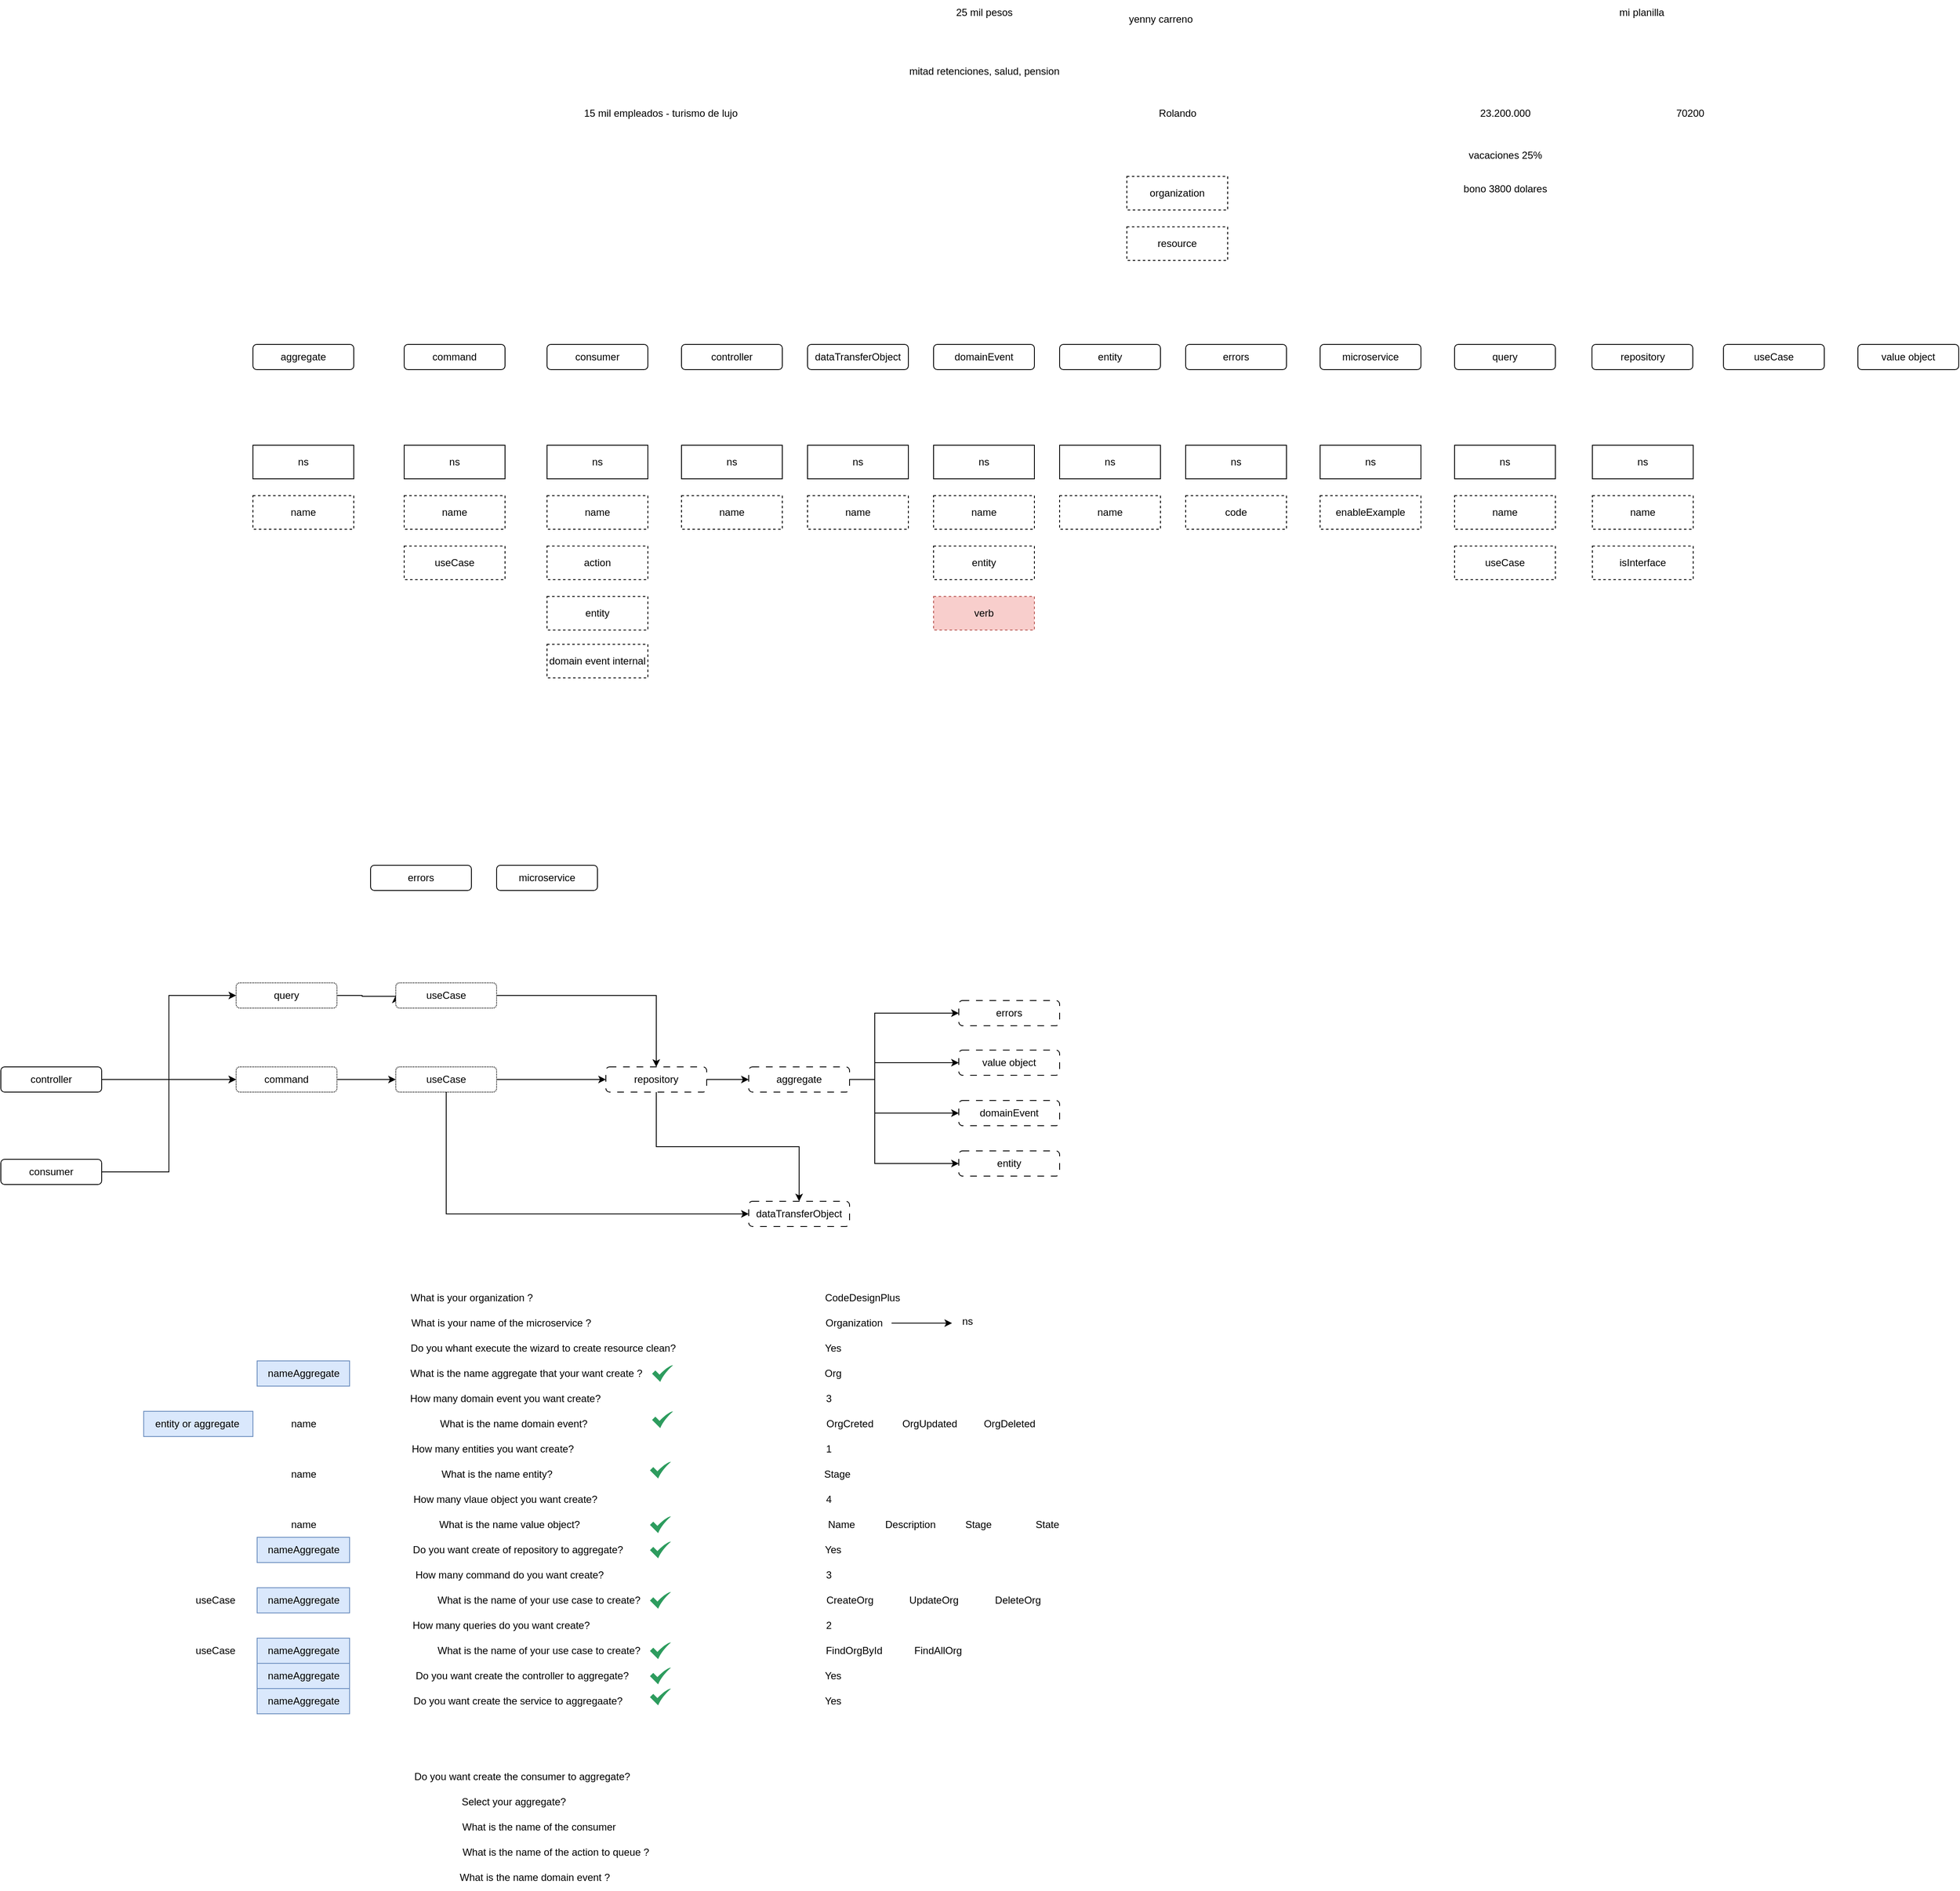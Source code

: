 <mxfile version="24.7.8">
  <diagram name="Page-1" id="wzWaHLDUTRp2b82V1Pae">
    <mxGraphModel dx="2603" dy="836" grid="1" gridSize="10" guides="1" tooltips="1" connect="1" arrows="1" fold="1" page="1" pageScale="1" pageWidth="1169" pageHeight="827" math="0" shadow="0">
      <root>
        <mxCell id="0" />
        <mxCell id="1" parent="0" />
        <mxCell id="sY5elDIqDR5LSqiKP0fA-1" value="organization" style="rounded=0;whiteSpace=wrap;html=1;dashed=1;" parent="1" vertex="1">
          <mxGeometry x="1140" y="230" width="120" height="40" as="geometry" />
        </mxCell>
        <mxCell id="sY5elDIqDR5LSqiKP0fA-2" value="resource" style="rounded=0;whiteSpace=wrap;html=1;dashed=1;" parent="1" vertex="1">
          <mxGeometry x="1140" y="290" width="120" height="40" as="geometry" />
        </mxCell>
        <mxCell id="sY5elDIqDR5LSqiKP0fA-3" value="aggregate" style="rounded=1;whiteSpace=wrap;html=1;" parent="1" vertex="1">
          <mxGeometry x="100" y="430" width="120" height="30" as="geometry" />
        </mxCell>
        <mxCell id="sY5elDIqDR5LSqiKP0fA-4" value="ns" style="rounded=0;whiteSpace=wrap;html=1;" parent="1" vertex="1">
          <mxGeometry x="100" y="550" width="120" height="40" as="geometry" />
        </mxCell>
        <mxCell id="sY5elDIqDR5LSqiKP0fA-5" value="command" style="rounded=1;whiteSpace=wrap;html=1;" parent="1" vertex="1">
          <mxGeometry x="280" y="430" width="120" height="30" as="geometry" />
        </mxCell>
        <mxCell id="sY5elDIqDR5LSqiKP0fA-6" value="consumer" style="rounded=1;whiteSpace=wrap;html=1;" parent="1" vertex="1">
          <mxGeometry x="450" y="430" width="120" height="30" as="geometry" />
        </mxCell>
        <mxCell id="sY5elDIqDR5LSqiKP0fA-7" value="controller" style="rounded=1;whiteSpace=wrap;html=1;" parent="1" vertex="1">
          <mxGeometry x="610" y="430" width="120" height="30" as="geometry" />
        </mxCell>
        <mxCell id="sY5elDIqDR5LSqiKP0fA-8" value="dataTransferObject" style="rounded=1;whiteSpace=wrap;html=1;" parent="1" vertex="1">
          <mxGeometry x="760" y="430" width="120" height="30" as="geometry" />
        </mxCell>
        <mxCell id="sY5elDIqDR5LSqiKP0fA-10" value="domainEvent" style="rounded=1;whiteSpace=wrap;html=1;" parent="1" vertex="1">
          <mxGeometry x="910" y="430" width="120" height="30" as="geometry" />
        </mxCell>
        <mxCell id="sY5elDIqDR5LSqiKP0fA-11" value="entity" style="rounded=1;whiteSpace=wrap;html=1;" parent="1" vertex="1">
          <mxGeometry x="1060" y="430" width="120" height="30" as="geometry" />
        </mxCell>
        <mxCell id="sY5elDIqDR5LSqiKP0fA-12" value="errors" style="rounded=1;whiteSpace=wrap;html=1;" parent="1" vertex="1">
          <mxGeometry x="1210" y="430" width="120" height="30" as="geometry" />
        </mxCell>
        <mxCell id="sY5elDIqDR5LSqiKP0fA-13" value="microservice" style="rounded=1;whiteSpace=wrap;html=1;" parent="1" vertex="1">
          <mxGeometry x="1370" y="430" width="120" height="30" as="geometry" />
        </mxCell>
        <mxCell id="sY5elDIqDR5LSqiKP0fA-15" value="query" style="rounded=1;whiteSpace=wrap;html=1;" parent="1" vertex="1">
          <mxGeometry x="1530" y="430" width="120" height="30" as="geometry" />
        </mxCell>
        <mxCell id="sY5elDIqDR5LSqiKP0fA-16" value="repository" style="rounded=1;whiteSpace=wrap;html=1;" parent="1" vertex="1">
          <mxGeometry x="1693.5" y="430" width="120" height="30" as="geometry" />
        </mxCell>
        <mxCell id="sY5elDIqDR5LSqiKP0fA-17" value="useCase" style="rounded=1;whiteSpace=wrap;html=1;" parent="1" vertex="1">
          <mxGeometry x="1850" y="430" width="120" height="30" as="geometry" />
        </mxCell>
        <mxCell id="sY5elDIqDR5LSqiKP0fA-18" value="value object" style="rounded=1;whiteSpace=wrap;html=1;" parent="1" vertex="1">
          <mxGeometry x="2010" y="430" width="120" height="30" as="geometry" />
        </mxCell>
        <mxCell id="sY5elDIqDR5LSqiKP0fA-23" value="name" style="rounded=0;whiteSpace=wrap;html=1;dashed=1;" parent="1" vertex="1">
          <mxGeometry x="100" y="610" width="120" height="40" as="geometry" />
        </mxCell>
        <mxCell id="sY5elDIqDR5LSqiKP0fA-24" value="ns" style="rounded=0;whiteSpace=wrap;html=1;" parent="1" vertex="1">
          <mxGeometry x="280" y="550" width="120" height="40" as="geometry" />
        </mxCell>
        <mxCell id="sY5elDIqDR5LSqiKP0fA-25" value="name" style="rounded=0;whiteSpace=wrap;html=1;dashed=1;" parent="1" vertex="1">
          <mxGeometry x="280" y="610" width="120" height="40" as="geometry" />
        </mxCell>
        <mxCell id="sY5elDIqDR5LSqiKP0fA-26" value="useCase" style="rounded=0;whiteSpace=wrap;html=1;dashed=1;" parent="1" vertex="1">
          <mxGeometry x="280" y="670" width="120" height="40" as="geometry" />
        </mxCell>
        <mxCell id="sY5elDIqDR5LSqiKP0fA-27" value="ns" style="rounded=0;whiteSpace=wrap;html=1;" parent="1" vertex="1">
          <mxGeometry x="450" y="550" width="120" height="40" as="geometry" />
        </mxCell>
        <mxCell id="sY5elDIqDR5LSqiKP0fA-28" value="name" style="rounded=0;whiteSpace=wrap;html=1;dashed=1;" parent="1" vertex="1">
          <mxGeometry x="450" y="610" width="120" height="40" as="geometry" />
        </mxCell>
        <mxCell id="sY5elDIqDR5LSqiKP0fA-29" value="action" style="rounded=0;whiteSpace=wrap;html=1;dashed=1;" parent="1" vertex="1">
          <mxGeometry x="450" y="670" width="120" height="40" as="geometry" />
        </mxCell>
        <mxCell id="sY5elDIqDR5LSqiKP0fA-30" value="entity" style="rounded=0;whiteSpace=wrap;html=1;dashed=1;" parent="1" vertex="1">
          <mxGeometry x="450" y="730" width="120" height="40" as="geometry" />
        </mxCell>
        <mxCell id="sY5elDIqDR5LSqiKP0fA-31" value="ns" style="rounded=0;whiteSpace=wrap;html=1;" parent="1" vertex="1">
          <mxGeometry x="610" y="550" width="120" height="40" as="geometry" />
        </mxCell>
        <mxCell id="sY5elDIqDR5LSqiKP0fA-32" value="name" style="rounded=0;whiteSpace=wrap;html=1;dashed=1;" parent="1" vertex="1">
          <mxGeometry x="610" y="610" width="120" height="40" as="geometry" />
        </mxCell>
        <mxCell id="sY5elDIqDR5LSqiKP0fA-35" value="ns" style="rounded=0;whiteSpace=wrap;html=1;" parent="1" vertex="1">
          <mxGeometry x="760" y="550" width="120" height="40" as="geometry" />
        </mxCell>
        <mxCell id="sY5elDIqDR5LSqiKP0fA-36" value="name" style="rounded=0;whiteSpace=wrap;html=1;dashed=1;" parent="1" vertex="1">
          <mxGeometry x="760" y="610" width="120" height="40" as="geometry" />
        </mxCell>
        <mxCell id="sY5elDIqDR5LSqiKP0fA-37" value="ns" style="rounded=0;whiteSpace=wrap;html=1;" parent="1" vertex="1">
          <mxGeometry x="910" y="550" width="120" height="40" as="geometry" />
        </mxCell>
        <mxCell id="sY5elDIqDR5LSqiKP0fA-38" value="name" style="rounded=0;whiteSpace=wrap;html=1;dashed=1;" parent="1" vertex="1">
          <mxGeometry x="910" y="610" width="120" height="40" as="geometry" />
        </mxCell>
        <mxCell id="sY5elDIqDR5LSqiKP0fA-39" value="entity" style="rounded=0;whiteSpace=wrap;html=1;dashed=1;" parent="1" vertex="1">
          <mxGeometry x="910" y="670" width="120" height="40" as="geometry" />
        </mxCell>
        <mxCell id="sY5elDIqDR5LSqiKP0fA-40" value="verb" style="rounded=0;whiteSpace=wrap;html=1;dashed=1;fillColor=#f8cecc;strokeColor=#b85450;" parent="1" vertex="1">
          <mxGeometry x="910" y="730" width="120" height="40" as="geometry" />
        </mxCell>
        <mxCell id="sY5elDIqDR5LSqiKP0fA-41" value="ns" style="rounded=0;whiteSpace=wrap;html=1;" parent="1" vertex="1">
          <mxGeometry x="1060" y="550" width="120" height="40" as="geometry" />
        </mxCell>
        <mxCell id="sY5elDIqDR5LSqiKP0fA-42" value="name" style="rounded=0;whiteSpace=wrap;html=1;dashed=1;" parent="1" vertex="1">
          <mxGeometry x="1060" y="610" width="120" height="40" as="geometry" />
        </mxCell>
        <mxCell id="sY5elDIqDR5LSqiKP0fA-43" value="ns" style="rounded=0;whiteSpace=wrap;html=1;" parent="1" vertex="1">
          <mxGeometry x="1210" y="550" width="120" height="40" as="geometry" />
        </mxCell>
        <mxCell id="sY5elDIqDR5LSqiKP0fA-44" value="code" style="rounded=0;whiteSpace=wrap;html=1;dashed=1;" parent="1" vertex="1">
          <mxGeometry x="1210" y="610" width="120" height="40" as="geometry" />
        </mxCell>
        <mxCell id="sY5elDIqDR5LSqiKP0fA-45" value="ns" style="rounded=0;whiteSpace=wrap;html=1;" parent="1" vertex="1">
          <mxGeometry x="1370" y="550" width="120" height="40" as="geometry" />
        </mxCell>
        <mxCell id="sY5elDIqDR5LSqiKP0fA-46" value="enableExample" style="rounded=0;whiteSpace=wrap;html=1;dashed=1;" parent="1" vertex="1">
          <mxGeometry x="1370" y="610" width="120" height="40" as="geometry" />
        </mxCell>
        <mxCell id="sY5elDIqDR5LSqiKP0fA-48" value="ns" style="rounded=0;whiteSpace=wrap;html=1;" parent="1" vertex="1">
          <mxGeometry x="1530" y="550" width="120" height="40" as="geometry" />
        </mxCell>
        <mxCell id="sY5elDIqDR5LSqiKP0fA-49" value="useCase" style="rounded=0;whiteSpace=wrap;html=1;dashed=1;" parent="1" vertex="1">
          <mxGeometry x="1530" y="670" width="120" height="40" as="geometry" />
        </mxCell>
        <mxCell id="sY5elDIqDR5LSqiKP0fA-50" value="ns" style="rounded=0;whiteSpace=wrap;html=1;" parent="1" vertex="1">
          <mxGeometry x="1694" y="550" width="120" height="40" as="geometry" />
        </mxCell>
        <mxCell id="sY5elDIqDR5LSqiKP0fA-51" value="isInterface" style="rounded=0;whiteSpace=wrap;html=1;dashed=1;" parent="1" vertex="1">
          <mxGeometry x="1694" y="670" width="120" height="40" as="geometry" />
        </mxCell>
        <mxCell id="sY5elDIqDR5LSqiKP0fA-53" value="name" style="rounded=0;whiteSpace=wrap;html=1;dashed=1;" parent="1" vertex="1">
          <mxGeometry x="1694" y="610" width="120" height="40" as="geometry" />
        </mxCell>
        <mxCell id="sY5elDIqDR5LSqiKP0fA-54" value="name" style="rounded=0;whiteSpace=wrap;html=1;dashed=1;" parent="1" vertex="1">
          <mxGeometry x="1530" y="610" width="120" height="40" as="geometry" />
        </mxCell>
        <mxCell id="sY5elDIqDR5LSqiKP0fA-56" value="Rolando" style="text;html=1;align=center;verticalAlign=middle;resizable=0;points=[];autosize=1;strokeColor=none;fillColor=none;" parent="1" vertex="1">
          <mxGeometry x="1165" y="140" width="70" height="30" as="geometry" />
        </mxCell>
        <mxCell id="sY5elDIqDR5LSqiKP0fA-58" value="15 mil empleados - turismo de lujo" style="text;html=1;align=center;verticalAlign=middle;resizable=0;points=[];autosize=1;strokeColor=none;fillColor=none;" parent="1" vertex="1">
          <mxGeometry x="480" y="140" width="210" height="30" as="geometry" />
        </mxCell>
        <mxCell id="sY5elDIqDR5LSqiKP0fA-59" value="23.200.000" style="text;html=1;align=center;verticalAlign=middle;resizable=0;points=[];autosize=1;strokeColor=none;fillColor=none;" parent="1" vertex="1">
          <mxGeometry x="1550" y="140" width="80" height="30" as="geometry" />
        </mxCell>
        <mxCell id="sY5elDIqDR5LSqiKP0fA-60" value="bono 3800 dolares" style="text;html=1;align=center;verticalAlign=middle;resizable=0;points=[];autosize=1;strokeColor=none;fillColor=none;" parent="1" vertex="1">
          <mxGeometry x="1530" y="230" width="120" height="30" as="geometry" />
        </mxCell>
        <mxCell id="sY5elDIqDR5LSqiKP0fA-61" value="vacaciones 25%" style="text;html=1;align=center;verticalAlign=middle;resizable=0;points=[];autosize=1;strokeColor=none;fillColor=none;" parent="1" vertex="1">
          <mxGeometry x="1535" y="190" width="110" height="30" as="geometry" />
        </mxCell>
        <mxCell id="sY5elDIqDR5LSqiKP0fA-62" value="70200" style="text;html=1;align=center;verticalAlign=middle;resizable=0;points=[];autosize=1;strokeColor=none;fillColor=none;" parent="1" vertex="1">
          <mxGeometry x="1780" y="140" width="60" height="30" as="geometry" />
        </mxCell>
        <mxCell id="sY5elDIqDR5LSqiKP0fA-63" value="mi planilla&amp;nbsp;" style="text;html=1;align=center;verticalAlign=middle;resizable=0;points=[];autosize=1;strokeColor=none;fillColor=none;" parent="1" vertex="1">
          <mxGeometry x="1714" y="20" width="80" height="30" as="geometry" />
        </mxCell>
        <mxCell id="sY5elDIqDR5LSqiKP0fA-64" value="mitad retenciones, salud, pension" style="text;html=1;align=center;verticalAlign=middle;resizable=0;points=[];autosize=1;strokeColor=none;fillColor=none;" parent="1" vertex="1">
          <mxGeometry x="870" y="90" width="200" height="30" as="geometry" />
        </mxCell>
        <mxCell id="sY5elDIqDR5LSqiKP0fA-65" value="25 mil pesos" style="text;html=1;align=center;verticalAlign=middle;resizable=0;points=[];autosize=1;strokeColor=none;fillColor=none;" parent="1" vertex="1">
          <mxGeometry x="925" y="20" width="90" height="30" as="geometry" />
        </mxCell>
        <mxCell id="sY5elDIqDR5LSqiKP0fA-66" value="yenny carreno" style="text;html=1;align=center;verticalAlign=middle;resizable=0;points=[];autosize=1;strokeColor=none;fillColor=none;" parent="1" vertex="1">
          <mxGeometry x="1130" y="28" width="100" height="30" as="geometry" />
        </mxCell>
        <mxCell id="wtg2LbB6esUIouC4Uuoj-15" style="edgeStyle=orthogonalEdgeStyle;rounded=0;orthogonalLoop=1;jettySize=auto;html=1;exitX=1;exitY=0.5;exitDx=0;exitDy=0;entryX=0;entryY=0.5;entryDx=0;entryDy=0;" edge="1" parent="1" source="wtg2LbB6esUIouC4Uuoj-1" target="wtg2LbB6esUIouC4Uuoj-6">
          <mxGeometry relative="1" as="geometry">
            <Array as="points">
              <mxPoint x="840" y="1305" />
              <mxPoint x="840" y="1345" />
            </Array>
          </mxGeometry>
        </mxCell>
        <mxCell id="wtg2LbB6esUIouC4Uuoj-18" style="edgeStyle=orthogonalEdgeStyle;rounded=0;orthogonalLoop=1;jettySize=auto;html=1;exitX=1;exitY=0.5;exitDx=0;exitDy=0;entryX=0;entryY=0.5;entryDx=0;entryDy=0;" edge="1" parent="1" source="wtg2LbB6esUIouC4Uuoj-1" target="wtg2LbB6esUIouC4Uuoj-7">
          <mxGeometry relative="1" as="geometry">
            <Array as="points">
              <mxPoint x="840" y="1305" />
              <mxPoint x="840" y="1405" />
            </Array>
          </mxGeometry>
        </mxCell>
        <mxCell id="wtg2LbB6esUIouC4Uuoj-19" style="edgeStyle=orthogonalEdgeStyle;rounded=0;orthogonalLoop=1;jettySize=auto;html=1;exitX=1;exitY=0.5;exitDx=0;exitDy=0;entryX=0;entryY=0.5;entryDx=0;entryDy=0;" edge="1" parent="1" source="wtg2LbB6esUIouC4Uuoj-1" target="wtg2LbB6esUIouC4Uuoj-13">
          <mxGeometry relative="1" as="geometry">
            <Array as="points">
              <mxPoint x="840" y="1305" />
              <mxPoint x="840" y="1285" />
            </Array>
          </mxGeometry>
        </mxCell>
        <mxCell id="wtg2LbB6esUIouC4Uuoj-21" style="edgeStyle=orthogonalEdgeStyle;rounded=0;orthogonalLoop=1;jettySize=auto;html=1;exitX=1;exitY=0.5;exitDx=0;exitDy=0;entryX=0;entryY=0.5;entryDx=0;entryDy=0;" edge="1" parent="1" source="wtg2LbB6esUIouC4Uuoj-1" target="wtg2LbB6esUIouC4Uuoj-20">
          <mxGeometry relative="1" as="geometry">
            <Array as="points">
              <mxPoint x="840" y="1305" />
              <mxPoint x="840" y="1226" />
            </Array>
          </mxGeometry>
        </mxCell>
        <mxCell id="wtg2LbB6esUIouC4Uuoj-1" value="aggregate" style="rounded=1;whiteSpace=wrap;html=1;dashed=1;dashPattern=8 8;" vertex="1" parent="1">
          <mxGeometry x="690" y="1290" width="120" height="30" as="geometry" />
        </mxCell>
        <mxCell id="wtg2LbB6esUIouC4Uuoj-36" style="edgeStyle=orthogonalEdgeStyle;rounded=0;orthogonalLoop=1;jettySize=auto;html=1;exitX=1;exitY=0.5;exitDx=0;exitDy=0;" edge="1" parent="1" source="wtg2LbB6esUIouC4Uuoj-2" target="wtg2LbB6esUIouC4Uuoj-12">
          <mxGeometry relative="1" as="geometry" />
        </mxCell>
        <mxCell id="wtg2LbB6esUIouC4Uuoj-2" value="command" style="rounded=1;whiteSpace=wrap;html=1;dashed=1;dashPattern=1 1;" vertex="1" parent="1">
          <mxGeometry x="80" y="1290" width="120" height="30" as="geometry" />
        </mxCell>
        <mxCell id="wtg2LbB6esUIouC4Uuoj-27" style="edgeStyle=orthogonalEdgeStyle;rounded=0;orthogonalLoop=1;jettySize=auto;html=1;entryX=0;entryY=0.5;entryDx=0;entryDy=0;" edge="1" parent="1" source="wtg2LbB6esUIouC4Uuoj-3" target="wtg2LbB6esUIouC4Uuoj-2">
          <mxGeometry relative="1" as="geometry" />
        </mxCell>
        <mxCell id="wtg2LbB6esUIouC4Uuoj-3" value="consumer" style="rounded=1;whiteSpace=wrap;html=1;" vertex="1" parent="1">
          <mxGeometry x="-200" y="1400" width="120" height="30" as="geometry" />
        </mxCell>
        <mxCell id="wtg2LbB6esUIouC4Uuoj-26" style="edgeStyle=orthogonalEdgeStyle;rounded=0;orthogonalLoop=1;jettySize=auto;html=1;entryX=0;entryY=0.5;entryDx=0;entryDy=0;" edge="1" parent="1" source="wtg2LbB6esUIouC4Uuoj-4" target="wtg2LbB6esUIouC4Uuoj-2">
          <mxGeometry relative="1" as="geometry" />
        </mxCell>
        <mxCell id="wtg2LbB6esUIouC4Uuoj-28" style="edgeStyle=orthogonalEdgeStyle;rounded=0;orthogonalLoop=1;jettySize=auto;html=1;exitX=1;exitY=0.5;exitDx=0;exitDy=0;entryX=0;entryY=0.5;entryDx=0;entryDy=0;" edge="1" parent="1" source="wtg2LbB6esUIouC4Uuoj-4" target="wtg2LbB6esUIouC4Uuoj-10">
          <mxGeometry relative="1" as="geometry" />
        </mxCell>
        <mxCell id="wtg2LbB6esUIouC4Uuoj-4" value="controller" style="rounded=1;whiteSpace=wrap;html=1;" vertex="1" parent="1">
          <mxGeometry x="-200" y="1290" width="120" height="30" as="geometry" />
        </mxCell>
        <mxCell id="wtg2LbB6esUIouC4Uuoj-5" value="dataTransferObject" style="rounded=1;whiteSpace=wrap;html=1;dashed=1;dashPattern=8 8;" vertex="1" parent="1">
          <mxGeometry x="690" y="1450" width="120" height="30" as="geometry" />
        </mxCell>
        <mxCell id="wtg2LbB6esUIouC4Uuoj-6" value="domainEvent" style="rounded=1;whiteSpace=wrap;html=1;dashed=1;dashPattern=8 8;" vertex="1" parent="1">
          <mxGeometry x="940" y="1330" width="120" height="30" as="geometry" />
        </mxCell>
        <mxCell id="wtg2LbB6esUIouC4Uuoj-7" value="entity" style="rounded=1;whiteSpace=wrap;html=1;dashed=1;dashPattern=8 8;" vertex="1" parent="1">
          <mxGeometry x="940" y="1390" width="120" height="30" as="geometry" />
        </mxCell>
        <mxCell id="wtg2LbB6esUIouC4Uuoj-8" value="errors" style="rounded=1;whiteSpace=wrap;html=1;" vertex="1" parent="1">
          <mxGeometry x="240" y="1050" width="120" height="30" as="geometry" />
        </mxCell>
        <mxCell id="wtg2LbB6esUIouC4Uuoj-9" value="microservice" style="rounded=1;whiteSpace=wrap;html=1;" vertex="1" parent="1">
          <mxGeometry x="390" y="1050" width="120" height="30" as="geometry" />
        </mxCell>
        <mxCell id="wtg2LbB6esUIouC4Uuoj-39" style="edgeStyle=orthogonalEdgeStyle;rounded=0;orthogonalLoop=1;jettySize=auto;html=1;exitX=1;exitY=0.5;exitDx=0;exitDy=0;entryX=0;entryY=0.5;entryDx=0;entryDy=0;" edge="1" parent="1" source="wtg2LbB6esUIouC4Uuoj-10" target="wtg2LbB6esUIouC4Uuoj-40">
          <mxGeometry relative="1" as="geometry">
            <mxPoint x="250" y="1205" as="targetPoint" />
            <Array as="points">
              <mxPoint x="230" y="1205" />
              <mxPoint x="230" y="1206" />
            </Array>
          </mxGeometry>
        </mxCell>
        <mxCell id="wtg2LbB6esUIouC4Uuoj-10" value="query" style="rounded=1;whiteSpace=wrap;html=1;dashed=1;dashPattern=1 1;" vertex="1" parent="1">
          <mxGeometry x="80" y="1190" width="120" height="30" as="geometry" />
        </mxCell>
        <mxCell id="wtg2LbB6esUIouC4Uuoj-22" style="edgeStyle=orthogonalEdgeStyle;rounded=0;orthogonalLoop=1;jettySize=auto;html=1;entryX=0;entryY=0.5;entryDx=0;entryDy=0;" edge="1" parent="1" source="wtg2LbB6esUIouC4Uuoj-11" target="wtg2LbB6esUIouC4Uuoj-1">
          <mxGeometry relative="1" as="geometry" />
        </mxCell>
        <mxCell id="wtg2LbB6esUIouC4Uuoj-43" style="edgeStyle=orthogonalEdgeStyle;rounded=0;orthogonalLoop=1;jettySize=auto;html=1;exitX=0.5;exitY=1;exitDx=0;exitDy=0;entryX=0.5;entryY=0;entryDx=0;entryDy=0;" edge="1" parent="1" source="wtg2LbB6esUIouC4Uuoj-11" target="wtg2LbB6esUIouC4Uuoj-5">
          <mxGeometry relative="1" as="geometry" />
        </mxCell>
        <mxCell id="wtg2LbB6esUIouC4Uuoj-11" value="repository" style="rounded=1;whiteSpace=wrap;html=1;dashed=1;dashPattern=8 8;" vertex="1" parent="1">
          <mxGeometry x="520" y="1290" width="120" height="30" as="geometry" />
        </mxCell>
        <mxCell id="wtg2LbB6esUIouC4Uuoj-34" style="edgeStyle=orthogonalEdgeStyle;rounded=0;orthogonalLoop=1;jettySize=auto;html=1;exitX=1;exitY=0.5;exitDx=0;exitDy=0;" edge="1" parent="1" source="wtg2LbB6esUIouC4Uuoj-12" target="wtg2LbB6esUIouC4Uuoj-11">
          <mxGeometry relative="1" as="geometry" />
        </mxCell>
        <mxCell id="wtg2LbB6esUIouC4Uuoj-44" style="edgeStyle=orthogonalEdgeStyle;rounded=0;orthogonalLoop=1;jettySize=auto;html=1;exitX=0.5;exitY=1;exitDx=0;exitDy=0;entryX=0;entryY=0.5;entryDx=0;entryDy=0;" edge="1" parent="1" source="wtg2LbB6esUIouC4Uuoj-12" target="wtg2LbB6esUIouC4Uuoj-5">
          <mxGeometry relative="1" as="geometry" />
        </mxCell>
        <mxCell id="wtg2LbB6esUIouC4Uuoj-12" value="useCase" style="rounded=1;whiteSpace=wrap;html=1;dashed=1;dashPattern=1 1;" vertex="1" parent="1">
          <mxGeometry x="270" y="1290" width="120" height="30" as="geometry" />
        </mxCell>
        <mxCell id="wtg2LbB6esUIouC4Uuoj-13" value="value object" style="rounded=1;whiteSpace=wrap;html=1;dashed=1;dashPattern=8 8;" vertex="1" parent="1">
          <mxGeometry x="940" y="1270" width="120" height="30" as="geometry" />
        </mxCell>
        <mxCell id="wtg2LbB6esUIouC4Uuoj-20" value="errors" style="rounded=1;whiteSpace=wrap;html=1;dashed=1;dashPattern=8 8;" vertex="1" parent="1">
          <mxGeometry x="940" y="1211" width="120" height="30" as="geometry" />
        </mxCell>
        <mxCell id="wtg2LbB6esUIouC4Uuoj-42" style="edgeStyle=orthogonalEdgeStyle;rounded=0;orthogonalLoop=1;jettySize=auto;html=1;exitX=1;exitY=0.5;exitDx=0;exitDy=0;" edge="1" parent="1" source="wtg2LbB6esUIouC4Uuoj-40" target="wtg2LbB6esUIouC4Uuoj-11">
          <mxGeometry relative="1" as="geometry" />
        </mxCell>
        <mxCell id="wtg2LbB6esUIouC4Uuoj-40" value="useCase" style="rounded=1;whiteSpace=wrap;html=1;dashed=1;dashPattern=1 1;" vertex="1" parent="1">
          <mxGeometry x="270" y="1190" width="120" height="30" as="geometry" />
        </mxCell>
        <mxCell id="wtg2LbB6esUIouC4Uuoj-45" value="What is your organization ?" style="text;html=1;align=center;verticalAlign=middle;resizable=0;points=[];autosize=1;strokeColor=none;fillColor=none;" vertex="1" parent="1">
          <mxGeometry x="275" y="1550" width="170" height="30" as="geometry" />
        </mxCell>
        <mxCell id="wtg2LbB6esUIouC4Uuoj-46" value="What is your name of the microservice ?" style="text;html=1;align=center;verticalAlign=middle;resizable=0;points=[];autosize=1;strokeColor=none;fillColor=none;" vertex="1" parent="1">
          <mxGeometry x="275" y="1580" width="240" height="30" as="geometry" />
        </mxCell>
        <mxCell id="wtg2LbB6esUIouC4Uuoj-47" value="Do you whant execute the wizard to create resource clean?" style="text;html=1;align=center;verticalAlign=middle;resizable=0;points=[];autosize=1;strokeColor=none;fillColor=none;" vertex="1" parent="1">
          <mxGeometry x="275" y="1610" width="340" height="30" as="geometry" />
        </mxCell>
        <mxCell id="wtg2LbB6esUIouC4Uuoj-48" value="What is the name aggregate that your want create ?" style="text;html=1;align=center;verticalAlign=middle;resizable=0;points=[];autosize=1;strokeColor=none;fillColor=none;" vertex="1" parent="1">
          <mxGeometry x="275" y="1640" width="300" height="30" as="geometry" />
        </mxCell>
        <mxCell id="wtg2LbB6esUIouC4Uuoj-49" value="How many domain event you want create?" style="text;html=1;align=center;verticalAlign=middle;resizable=0;points=[];autosize=1;strokeColor=none;fillColor=none;" vertex="1" parent="1">
          <mxGeometry x="275" y="1670" width="250" height="30" as="geometry" />
        </mxCell>
        <mxCell id="wtg2LbB6esUIouC4Uuoj-50" value="How many entities you want create?" style="text;html=1;align=center;verticalAlign=middle;resizable=0;points=[];autosize=1;strokeColor=none;fillColor=none;" vertex="1" parent="1">
          <mxGeometry x="275" y="1730" width="220" height="30" as="geometry" />
        </mxCell>
        <mxCell id="wtg2LbB6esUIouC4Uuoj-51" value="What is the name domain event?" style="text;html=1;align=center;verticalAlign=middle;resizable=0;points=[];autosize=1;strokeColor=none;fillColor=none;" vertex="1" parent="1">
          <mxGeometry x="310" y="1700" width="200" height="30" as="geometry" />
        </mxCell>
        <mxCell id="wtg2LbB6esUIouC4Uuoj-52" value="What is the name entity?" style="text;html=1;align=center;verticalAlign=middle;resizable=0;points=[];autosize=1;strokeColor=none;fillColor=none;" vertex="1" parent="1">
          <mxGeometry x="310" y="1760" width="160" height="30" as="geometry" />
        </mxCell>
        <mxCell id="wtg2LbB6esUIouC4Uuoj-53" value="How many vlaue object you want create?" style="text;html=1;align=center;verticalAlign=middle;resizable=0;points=[];autosize=1;strokeColor=none;fillColor=none;" vertex="1" parent="1">
          <mxGeometry x="280" y="1790" width="240" height="30" as="geometry" />
        </mxCell>
        <mxCell id="wtg2LbB6esUIouC4Uuoj-54" value="What is the name value object?" style="text;html=1;align=center;verticalAlign=middle;resizable=0;points=[];autosize=1;strokeColor=none;fillColor=none;" vertex="1" parent="1">
          <mxGeometry x="310" y="1820" width="190" height="30" as="geometry" />
        </mxCell>
        <mxCell id="wtg2LbB6esUIouC4Uuoj-55" value="Do you want create of repository to aggregate?" style="text;html=1;align=center;verticalAlign=middle;resizable=0;points=[];autosize=1;strokeColor=none;fillColor=none;" vertex="1" parent="1">
          <mxGeometry x="280" y="1850" width="270" height="30" as="geometry" />
        </mxCell>
        <mxCell id="wtg2LbB6esUIouC4Uuoj-56" value="How many command do you want create?" style="text;html=1;align=center;verticalAlign=middle;resizable=0;points=[];autosize=1;strokeColor=none;fillColor=none;" vertex="1" parent="1">
          <mxGeometry x="280" y="1880" width="250" height="30" as="geometry" />
        </mxCell>
        <mxCell id="wtg2LbB6esUIouC4Uuoj-57" value="What is the name of your use case to create?" style="text;html=1;align=center;verticalAlign=middle;resizable=0;points=[];autosize=1;strokeColor=none;fillColor=none;" vertex="1" parent="1">
          <mxGeometry x="310" y="1910" width="260" height="30" as="geometry" />
        </mxCell>
        <mxCell id="wtg2LbB6esUIouC4Uuoj-58" value="How many queries do you want create?" style="text;html=1;align=center;verticalAlign=middle;resizable=0;points=[];autosize=1;strokeColor=none;fillColor=none;" vertex="1" parent="1">
          <mxGeometry x="280" y="1940" width="230" height="30" as="geometry" />
        </mxCell>
        <mxCell id="wtg2LbB6esUIouC4Uuoj-59" value="What is the name of your use case to create?" style="text;html=1;align=center;verticalAlign=middle;resizable=0;points=[];autosize=1;strokeColor=none;fillColor=none;" vertex="1" parent="1">
          <mxGeometry x="310" y="1970" width="260" height="30" as="geometry" />
        </mxCell>
        <mxCell id="wtg2LbB6esUIouC4Uuoj-60" value="Do you want create the controller to aggregate?" style="text;html=1;align=center;verticalAlign=middle;resizable=0;points=[];autosize=1;strokeColor=none;fillColor=none;" vertex="1" parent="1">
          <mxGeometry x="280" y="2000" width="280" height="30" as="geometry" />
        </mxCell>
        <mxCell id="wtg2LbB6esUIouC4Uuoj-61" value="Do you want create the consumer to aggregate?" style="text;html=1;align=center;verticalAlign=middle;resizable=0;points=[];autosize=1;strokeColor=none;fillColor=none;" vertex="1" parent="1">
          <mxGeometry x="280" y="2120" width="280" height="30" as="geometry" />
        </mxCell>
        <mxCell id="wtg2LbB6esUIouC4Uuoj-62" value="Do you want create the service to aggregaate?" style="text;html=1;align=center;verticalAlign=middle;resizable=0;points=[];autosize=1;strokeColor=none;fillColor=none;" vertex="1" parent="1">
          <mxGeometry x="280" y="2030" width="270" height="30" as="geometry" />
        </mxCell>
        <mxCell id="wtg2LbB6esUIouC4Uuoj-63" value="What is the name of the consumer" style="text;html=1;align=center;verticalAlign=middle;resizable=0;points=[];autosize=1;strokeColor=none;fillColor=none;" vertex="1" parent="1">
          <mxGeometry x="335" y="2180" width="210" height="30" as="geometry" />
        </mxCell>
        <mxCell id="wtg2LbB6esUIouC4Uuoj-65" value="What is the name of the action to queue ?" style="text;html=1;align=center;verticalAlign=middle;resizable=0;points=[];autosize=1;strokeColor=none;fillColor=none;" vertex="1" parent="1">
          <mxGeometry x="335" y="2210" width="250" height="30" as="geometry" />
        </mxCell>
        <mxCell id="wtg2LbB6esUIouC4Uuoj-66" value="What is the name domain event ?" style="text;html=1;align=center;verticalAlign=middle;resizable=0;points=[];autosize=1;strokeColor=none;fillColor=none;" vertex="1" parent="1">
          <mxGeometry x="335" y="2240" width="200" height="30" as="geometry" />
        </mxCell>
        <mxCell id="wtg2LbB6esUIouC4Uuoj-67" value="domain event internal" style="rounded=0;whiteSpace=wrap;html=1;dashed=1;" vertex="1" parent="1">
          <mxGeometry x="450" y="787" width="120" height="40" as="geometry" />
        </mxCell>
        <mxCell id="wtg2LbB6esUIouC4Uuoj-68" value="CodeDesignPlus" style="text;html=1;align=center;verticalAlign=middle;resizable=0;points=[];autosize=1;strokeColor=none;fillColor=none;" vertex="1" parent="1">
          <mxGeometry x="770" y="1550" width="110" height="30" as="geometry" />
        </mxCell>
        <mxCell id="wtg2LbB6esUIouC4Uuoj-69" value="Organization" style="text;html=1;align=center;verticalAlign=middle;resizable=0;points=[];autosize=1;strokeColor=none;fillColor=none;" vertex="1" parent="1">
          <mxGeometry x="770" y="1580" width="90" height="30" as="geometry" />
        </mxCell>
        <mxCell id="wtg2LbB6esUIouC4Uuoj-70" value="Yes" style="text;html=1;align=center;verticalAlign=middle;resizable=0;points=[];autosize=1;strokeColor=none;fillColor=none;" vertex="1" parent="1">
          <mxGeometry x="770" y="1610" width="40" height="30" as="geometry" />
        </mxCell>
        <mxCell id="wtg2LbB6esUIouC4Uuoj-71" value="Org" style="text;html=1;align=center;verticalAlign=middle;resizable=0;points=[];autosize=1;strokeColor=none;fillColor=none;" vertex="1" parent="1">
          <mxGeometry x="770" y="1640" width="40" height="30" as="geometry" />
        </mxCell>
        <mxCell id="wtg2LbB6esUIouC4Uuoj-72" value="3" style="text;html=1;align=center;verticalAlign=middle;resizable=0;points=[];autosize=1;strokeColor=none;fillColor=none;" vertex="1" parent="1">
          <mxGeometry x="770" y="1670" width="30" height="30" as="geometry" />
        </mxCell>
        <mxCell id="wtg2LbB6esUIouC4Uuoj-73" value="OrgCreted" style="text;html=1;align=center;verticalAlign=middle;resizable=0;points=[];autosize=1;strokeColor=none;fillColor=none;flipV=1;flipH=1;" vertex="1" parent="1">
          <mxGeometry x="770" y="1700" width="80" height="30" as="geometry" />
        </mxCell>
        <mxCell id="wtg2LbB6esUIouC4Uuoj-74" value="OrgUpdated" style="text;html=1;align=center;verticalAlign=middle;resizable=0;points=[];autosize=1;strokeColor=none;fillColor=none;flipV=1;flipH=1;" vertex="1" parent="1">
          <mxGeometry x="860" y="1700" width="90" height="30" as="geometry" />
        </mxCell>
        <mxCell id="wtg2LbB6esUIouC4Uuoj-75" value="OrgDeleted" style="text;html=1;align=center;verticalAlign=middle;resizable=0;points=[];autosize=1;strokeColor=none;fillColor=none;flipV=1;flipH=1;" vertex="1" parent="1">
          <mxGeometry x="960" y="1700" width="80" height="30" as="geometry" />
        </mxCell>
        <mxCell id="wtg2LbB6esUIouC4Uuoj-77" value="1" style="text;html=1;align=center;verticalAlign=middle;resizable=0;points=[];autosize=1;strokeColor=none;fillColor=none;" vertex="1" parent="1">
          <mxGeometry x="770" y="1730" width="30" height="30" as="geometry" />
        </mxCell>
        <mxCell id="wtg2LbB6esUIouC4Uuoj-78" value="Stage" style="text;html=1;align=center;verticalAlign=middle;resizable=0;points=[];autosize=1;strokeColor=none;fillColor=none;" vertex="1" parent="1">
          <mxGeometry x="770" y="1760" width="50" height="30" as="geometry" />
        </mxCell>
        <mxCell id="wtg2LbB6esUIouC4Uuoj-79" value="4" style="text;html=1;align=center;verticalAlign=middle;resizable=0;points=[];autosize=1;strokeColor=none;fillColor=none;" vertex="1" parent="1">
          <mxGeometry x="770" y="1790" width="30" height="30" as="geometry" />
        </mxCell>
        <mxCell id="wtg2LbB6esUIouC4Uuoj-80" value="Name" style="text;html=1;align=center;verticalAlign=middle;resizable=0;points=[];autosize=1;strokeColor=none;fillColor=none;" vertex="1" parent="1">
          <mxGeometry x="770" y="1820" width="60" height="30" as="geometry" />
        </mxCell>
        <mxCell id="wtg2LbB6esUIouC4Uuoj-81" value="Description" style="text;html=1;align=center;verticalAlign=middle;resizable=0;points=[];autosize=1;strokeColor=none;fillColor=none;" vertex="1" parent="1">
          <mxGeometry x="842" y="1820" width="80" height="30" as="geometry" />
        </mxCell>
        <mxCell id="wtg2LbB6esUIouC4Uuoj-82" value="Stage" style="text;html=1;align=center;verticalAlign=middle;resizable=0;points=[];autosize=1;strokeColor=none;fillColor=none;" vertex="1" parent="1">
          <mxGeometry x="938" y="1820" width="50" height="30" as="geometry" />
        </mxCell>
        <mxCell id="wtg2LbB6esUIouC4Uuoj-83" value="State" style="text;html=1;align=center;verticalAlign=middle;resizable=0;points=[];autosize=1;strokeColor=none;fillColor=none;" vertex="1" parent="1">
          <mxGeometry x="1020" y="1820" width="50" height="30" as="geometry" />
        </mxCell>
        <mxCell id="wtg2LbB6esUIouC4Uuoj-84" value="Yes" style="text;html=1;align=center;verticalAlign=middle;resizable=0;points=[];autosize=1;strokeColor=none;fillColor=none;" vertex="1" parent="1">
          <mxGeometry x="770" y="1850" width="40" height="30" as="geometry" />
        </mxCell>
        <mxCell id="wtg2LbB6esUIouC4Uuoj-85" value="3" style="text;html=1;align=center;verticalAlign=middle;resizable=0;points=[];autosize=1;strokeColor=none;fillColor=none;" vertex="1" parent="1">
          <mxGeometry x="770" y="1880" width="30" height="30" as="geometry" />
        </mxCell>
        <mxCell id="wtg2LbB6esUIouC4Uuoj-86" value="CreateOrg" style="text;html=1;align=center;verticalAlign=middle;resizable=0;points=[];autosize=1;strokeColor=none;fillColor=none;" vertex="1" parent="1">
          <mxGeometry x="770" y="1910" width="80" height="30" as="geometry" />
        </mxCell>
        <mxCell id="wtg2LbB6esUIouC4Uuoj-87" value="UpdateOrg" style="text;html=1;align=center;verticalAlign=middle;resizable=0;points=[];autosize=1;strokeColor=none;fillColor=none;" vertex="1" parent="1">
          <mxGeometry x="870" y="1910" width="80" height="30" as="geometry" />
        </mxCell>
        <mxCell id="wtg2LbB6esUIouC4Uuoj-88" value="DeleteOrg" style="text;html=1;align=center;verticalAlign=middle;resizable=0;points=[];autosize=1;strokeColor=none;fillColor=none;" vertex="1" parent="1">
          <mxGeometry x="970" y="1910" width="80" height="30" as="geometry" />
        </mxCell>
        <mxCell id="wtg2LbB6esUIouC4Uuoj-89" value="2" style="text;html=1;align=center;verticalAlign=middle;resizable=0;points=[];autosize=1;strokeColor=none;fillColor=none;" vertex="1" parent="1">
          <mxGeometry x="770" y="1940" width="30" height="30" as="geometry" />
        </mxCell>
        <mxCell id="wtg2LbB6esUIouC4Uuoj-90" value="FindOrgById" style="text;html=1;align=center;verticalAlign=middle;resizable=0;points=[];autosize=1;strokeColor=none;fillColor=none;" vertex="1" parent="1">
          <mxGeometry x="770" y="1970" width="90" height="30" as="geometry" />
        </mxCell>
        <mxCell id="wtg2LbB6esUIouC4Uuoj-91" value="FindAllOrg" style="text;html=1;align=center;verticalAlign=middle;resizable=0;points=[];autosize=1;strokeColor=none;fillColor=none;" vertex="1" parent="1">
          <mxGeometry x="875" y="1970" width="80" height="30" as="geometry" />
        </mxCell>
        <mxCell id="wtg2LbB6esUIouC4Uuoj-92" value="Yes" style="text;html=1;align=center;verticalAlign=middle;resizable=0;points=[];autosize=1;strokeColor=none;fillColor=none;" vertex="1" parent="1">
          <mxGeometry x="770" y="2000" width="40" height="30" as="geometry" />
        </mxCell>
        <mxCell id="wtg2LbB6esUIouC4Uuoj-93" value="Yes" style="text;html=1;align=center;verticalAlign=middle;resizable=0;points=[];autosize=1;strokeColor=none;fillColor=none;" vertex="1" parent="1">
          <mxGeometry x="770" y="2030" width="40" height="30" as="geometry" />
        </mxCell>
        <mxCell id="wtg2LbB6esUIouC4Uuoj-94" value="ns" style="text;html=1;align=center;verticalAlign=middle;resizable=0;points=[];autosize=1;strokeColor=none;fillColor=none;" vertex="1" parent="1">
          <mxGeometry x="930" y="1578" width="40" height="30" as="geometry" />
        </mxCell>
        <mxCell id="wtg2LbB6esUIouC4Uuoj-95" style="edgeStyle=orthogonalEdgeStyle;rounded=0;orthogonalLoop=1;jettySize=auto;html=1;entryX=0.05;entryY=0.567;entryDx=0;entryDy=0;entryPerimeter=0;" edge="1" parent="1" source="wtg2LbB6esUIouC4Uuoj-69" target="wtg2LbB6esUIouC4Uuoj-94">
          <mxGeometry relative="1" as="geometry" />
        </mxCell>
        <mxCell id="wtg2LbB6esUIouC4Uuoj-96" value="" style="sketch=0;html=1;aspect=fixed;strokeColor=none;shadow=0;align=center;fillColor=#2D9C5E;verticalAlign=top;labelPosition=center;verticalLabelPosition=bottom;shape=mxgraph.gcp2.check" vertex="1" parent="1">
          <mxGeometry x="575" y="1645" width="25" height="20" as="geometry" />
        </mxCell>
        <mxCell id="wtg2LbB6esUIouC4Uuoj-97" value="" style="sketch=0;html=1;aspect=fixed;strokeColor=none;shadow=0;align=center;fillColor=#2D9C5E;verticalAlign=top;labelPosition=center;verticalLabelPosition=bottom;shape=mxgraph.gcp2.check" vertex="1" parent="1">
          <mxGeometry x="575" y="1700" width="25" height="20" as="geometry" />
        </mxCell>
        <mxCell id="wtg2LbB6esUIouC4Uuoj-98" value="nameAggregate" style="text;html=1;align=center;verticalAlign=middle;resizable=0;points=[];autosize=1;strokeColor=#6c8ebf;fillColor=#dae8fc;" vertex="1" parent="1">
          <mxGeometry x="105" y="1640" width="110" height="30" as="geometry" />
        </mxCell>
        <mxCell id="wtg2LbB6esUIouC4Uuoj-99" value="name" style="text;html=1;align=center;verticalAlign=middle;resizable=0;points=[];autosize=1;strokeColor=none;fillColor=none;" vertex="1" parent="1">
          <mxGeometry x="135" y="1700" width="50" height="30" as="geometry" />
        </mxCell>
        <mxCell id="wtg2LbB6esUIouC4Uuoj-100" value="entity or aggregate&amp;nbsp;" style="text;html=1;align=center;verticalAlign=middle;resizable=0;points=[];autosize=1;strokeColor=#6c8ebf;fillColor=#dae8fc;" vertex="1" parent="1">
          <mxGeometry x="-30" y="1700" width="130" height="30" as="geometry" />
        </mxCell>
        <mxCell id="wtg2LbB6esUIouC4Uuoj-101" value="" style="sketch=0;html=1;aspect=fixed;strokeColor=none;shadow=0;align=center;fillColor=#2D9C5E;verticalAlign=top;labelPosition=center;verticalLabelPosition=bottom;shape=mxgraph.gcp2.check" vertex="1" parent="1">
          <mxGeometry x="572.5" y="1760" width="25" height="20" as="geometry" />
        </mxCell>
        <mxCell id="wtg2LbB6esUIouC4Uuoj-102" value="name" style="text;html=1;align=center;verticalAlign=middle;resizable=0;points=[];autosize=1;strokeColor=none;fillColor=none;" vertex="1" parent="1">
          <mxGeometry x="135" y="1760" width="50" height="30" as="geometry" />
        </mxCell>
        <mxCell id="wtg2LbB6esUIouC4Uuoj-103" value="name" style="text;html=1;align=center;verticalAlign=middle;resizable=0;points=[];autosize=1;strokeColor=none;fillColor=none;" vertex="1" parent="1">
          <mxGeometry x="135" y="1820" width="50" height="30" as="geometry" />
        </mxCell>
        <mxCell id="wtg2LbB6esUIouC4Uuoj-104" value="nameAggregate" style="text;html=1;align=center;verticalAlign=middle;resizable=0;points=[];autosize=1;strokeColor=#6c8ebf;fillColor=#dae8fc;" vertex="1" parent="1">
          <mxGeometry x="105" y="1850" width="110" height="30" as="geometry" />
        </mxCell>
        <mxCell id="wtg2LbB6esUIouC4Uuoj-105" value="" style="sketch=0;html=1;aspect=fixed;strokeColor=none;shadow=0;align=center;fillColor=#2D9C5E;verticalAlign=top;labelPosition=center;verticalLabelPosition=bottom;shape=mxgraph.gcp2.check" vertex="1" parent="1">
          <mxGeometry x="572.5" y="1825" width="25" height="20" as="geometry" />
        </mxCell>
        <mxCell id="wtg2LbB6esUIouC4Uuoj-106" value="" style="sketch=0;html=1;aspect=fixed;strokeColor=none;shadow=0;align=center;fillColor=#2D9C5E;verticalAlign=top;labelPosition=center;verticalLabelPosition=bottom;shape=mxgraph.gcp2.check" vertex="1" parent="1">
          <mxGeometry x="572.5" y="1855" width="25" height="20" as="geometry" />
        </mxCell>
        <mxCell id="wtg2LbB6esUIouC4Uuoj-107" value="" style="sketch=0;html=1;aspect=fixed;strokeColor=none;shadow=0;align=center;fillColor=#2D9C5E;verticalAlign=top;labelPosition=center;verticalLabelPosition=bottom;shape=mxgraph.gcp2.check" vertex="1" parent="1">
          <mxGeometry x="572.5" y="1915" width="25" height="20" as="geometry" />
        </mxCell>
        <mxCell id="wtg2LbB6esUIouC4Uuoj-108" value="nameAggregate" style="text;html=1;align=center;verticalAlign=middle;resizable=0;points=[];autosize=1;strokeColor=#6c8ebf;fillColor=#dae8fc;" vertex="1" parent="1">
          <mxGeometry x="105" y="1910" width="110" height="30" as="geometry" />
        </mxCell>
        <mxCell id="wtg2LbB6esUIouC4Uuoj-109" value="useCase" style="text;html=1;align=center;verticalAlign=middle;resizable=0;points=[];autosize=1;strokeColor=none;fillColor=none;" vertex="1" parent="1">
          <mxGeometry x="20" y="1910" width="70" height="30" as="geometry" />
        </mxCell>
        <mxCell id="wtg2LbB6esUIouC4Uuoj-111" value="nameAggregate" style="text;html=1;align=center;verticalAlign=middle;resizable=0;points=[];autosize=1;strokeColor=#6c8ebf;fillColor=#dae8fc;" vertex="1" parent="1">
          <mxGeometry x="105" y="1970" width="110" height="30" as="geometry" />
        </mxCell>
        <mxCell id="wtg2LbB6esUIouC4Uuoj-112" value="useCase" style="text;html=1;align=center;verticalAlign=middle;resizable=0;points=[];autosize=1;strokeColor=none;fillColor=none;" vertex="1" parent="1">
          <mxGeometry x="20" y="1970" width="70" height="30" as="geometry" />
        </mxCell>
        <mxCell id="wtg2LbB6esUIouC4Uuoj-113" value="" style="sketch=0;html=1;aspect=fixed;strokeColor=none;shadow=0;align=center;fillColor=#2D9C5E;verticalAlign=top;labelPosition=center;verticalLabelPosition=bottom;shape=mxgraph.gcp2.check" vertex="1" parent="1">
          <mxGeometry x="572.5" y="1975" width="25" height="20" as="geometry" />
        </mxCell>
        <mxCell id="wtg2LbB6esUIouC4Uuoj-114" value="nameAggregate" style="text;html=1;align=center;verticalAlign=middle;resizable=0;points=[];autosize=1;strokeColor=#6c8ebf;fillColor=#dae8fc;" vertex="1" parent="1">
          <mxGeometry x="105" y="2000" width="110" height="30" as="geometry" />
        </mxCell>
        <mxCell id="wtg2LbB6esUIouC4Uuoj-115" value="nameAggregate" style="text;html=1;align=center;verticalAlign=middle;resizable=0;points=[];autosize=1;strokeColor=#6c8ebf;fillColor=#dae8fc;" vertex="1" parent="1">
          <mxGeometry x="105" y="2030" width="110" height="30" as="geometry" />
        </mxCell>
        <mxCell id="wtg2LbB6esUIouC4Uuoj-116" value="" style="sketch=0;html=1;aspect=fixed;strokeColor=none;shadow=0;align=center;fillColor=#2D9C5E;verticalAlign=top;labelPosition=center;verticalLabelPosition=bottom;shape=mxgraph.gcp2.check" vertex="1" parent="1">
          <mxGeometry x="572.5" y="2005" width="25" height="20" as="geometry" />
        </mxCell>
        <mxCell id="wtg2LbB6esUIouC4Uuoj-117" value="" style="sketch=0;html=1;aspect=fixed;strokeColor=none;shadow=0;align=center;fillColor=#2D9C5E;verticalAlign=top;labelPosition=center;verticalLabelPosition=bottom;shape=mxgraph.gcp2.check" vertex="1" parent="1">
          <mxGeometry x="572.5" y="2030" width="25" height="20" as="geometry" />
        </mxCell>
        <mxCell id="wtg2LbB6esUIouC4Uuoj-118" value="Select your aggregate?" style="text;html=1;align=center;verticalAlign=middle;resizable=0;points=[];autosize=1;strokeColor=none;fillColor=none;" vertex="1" parent="1">
          <mxGeometry x="335" y="2150" width="150" height="30" as="geometry" />
        </mxCell>
      </root>
    </mxGraphModel>
  </diagram>
</mxfile>
